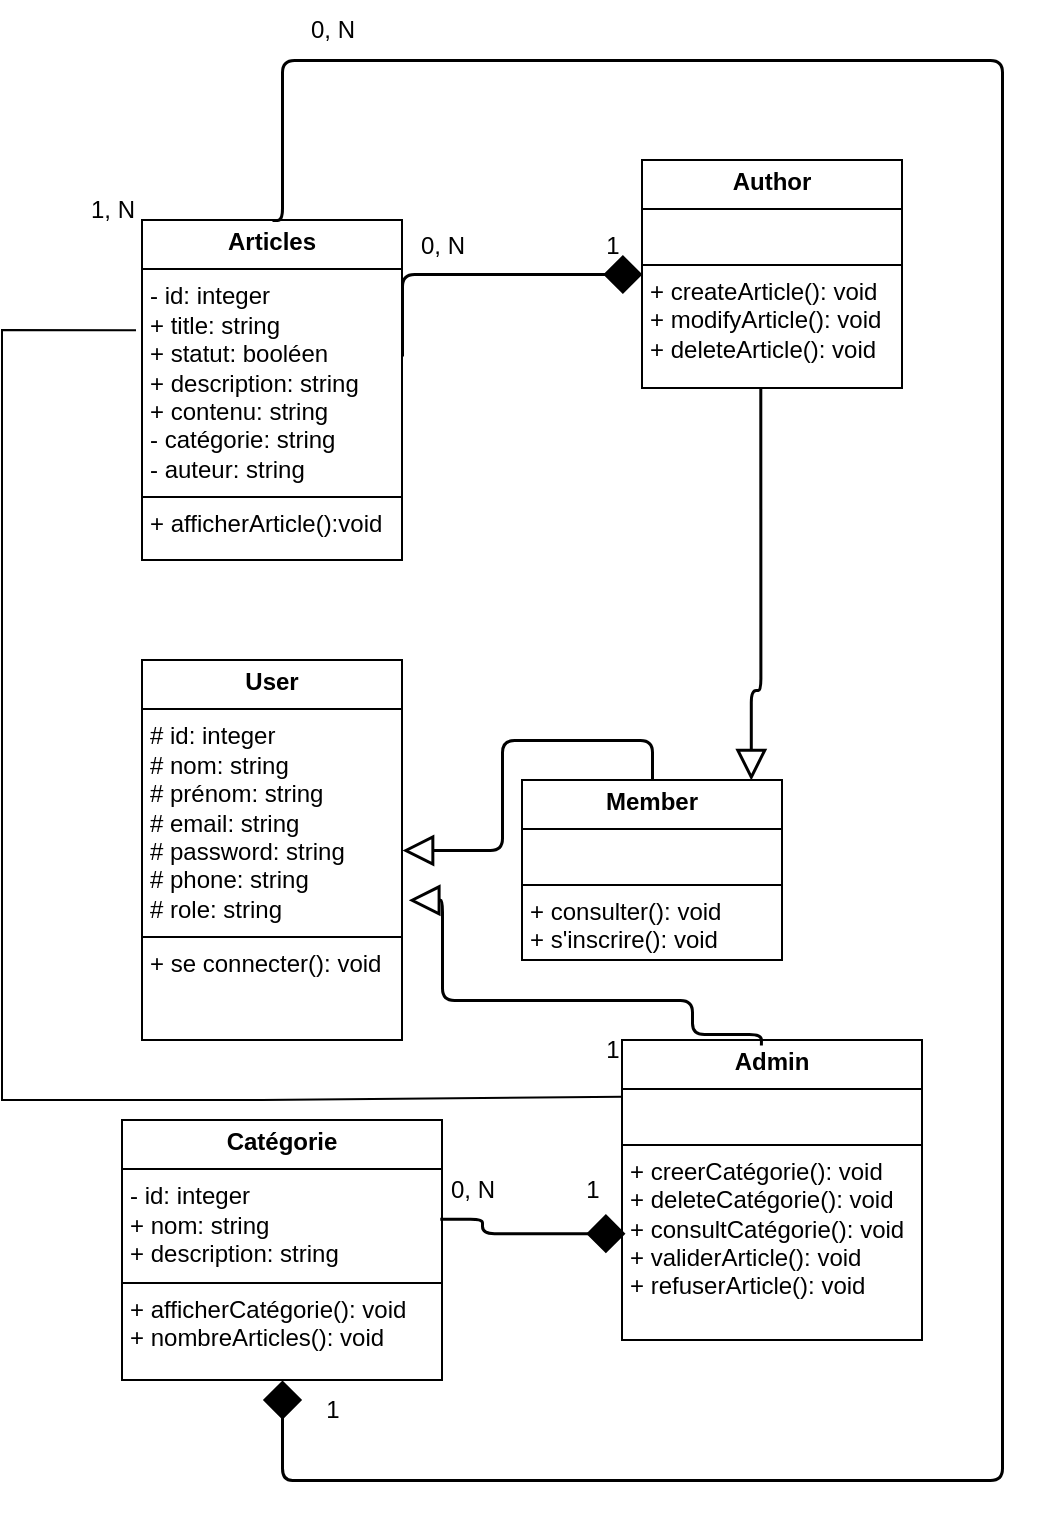<mxfile>
    <diagram id="yM5FyDhno4wTIPrevxW3" name="Page-1">
        <mxGraphModel dx="500" dy="1589" grid="1" gridSize="10" guides="1" tooltips="1" connect="1" arrows="1" fold="1" page="1" pageScale="1" pageWidth="850" pageHeight="1100" background="#ffffff" math="0" shadow="0">
            <root>
                <mxCell id="0"/>
                <mxCell id="1" parent="0"/>
                <mxCell id="2" value="&lt;p style=&quot;margin:0px;margin-top:4px;text-align:center;&quot;&gt;&lt;b&gt;&lt;font color=&quot;#000000&quot;&gt;User&lt;/font&gt;&lt;/b&gt;&lt;/p&gt;&lt;hr size=&quot;1&quot; style=&quot;border-style:solid;&quot;&gt;&lt;p style=&quot;margin:0px;margin-left:4px;&quot;&gt;&lt;font color=&quot;#000000&quot;&gt;# id: integer&lt;/font&gt;&lt;/p&gt;&lt;p style=&quot;margin:0px;margin-left:4px;&quot;&gt;&lt;font color=&quot;#000000&quot;&gt;# nom: string&lt;/font&gt;&lt;/p&gt;&lt;p style=&quot;margin: 0px 0px 0px 4px;&quot;&gt;&lt;font color=&quot;#000000&quot;&gt;# prénom: string&lt;/font&gt;&lt;/p&gt;&lt;p style=&quot;margin:0px;margin-left:4px;&quot;&gt;&lt;font color=&quot;#000000&quot;&gt;# email&lt;span style=&quot;background-color: transparent;&quot;&gt;: string&lt;/span&gt;&lt;/font&gt;&lt;/p&gt;&lt;p style=&quot;margin:0px;margin-left:4px;&quot;&gt;&lt;font color=&quot;#000000&quot;&gt;# password&lt;span style=&quot;background-color: transparent;&quot;&gt;: string&lt;/span&gt;&lt;/font&gt;&lt;/p&gt;&lt;p style=&quot;margin:0px;margin-left:4px;&quot;&gt;&lt;span style=&quot;background-color: transparent;&quot;&gt;&lt;font color=&quot;#000000&quot;&gt;# phone: string&lt;/font&gt;&lt;/span&gt;&lt;/p&gt;&lt;p style=&quot;margin:0px;margin-left:4px;&quot;&gt;&lt;font color=&quot;#000000&quot;&gt;# role: string&lt;/font&gt;&lt;/p&gt;&lt;hr size=&quot;1&quot; style=&quot;border-style:solid;&quot;&gt;&lt;p style=&quot;margin:0px;margin-left:4px;&quot;&gt;&lt;span style=&quot;color: rgb(0, 0, 0); background-color: initial;&quot;&gt;+ se connecter(): void&lt;/span&gt;&lt;br&gt;&lt;/p&gt;&lt;p style=&quot;margin: 0px 0px 0px 4px;&quot;&gt;&lt;br&gt;&lt;/p&gt;" style="verticalAlign=top;align=left;overflow=fill;html=1;whiteSpace=wrap;strokeColor=#000000;fillColor=#FFFFFF;" parent="1" vertex="1">
                    <mxGeometry x="840" y="-600" width="130" height="190" as="geometry"/>
                </mxCell>
                <mxCell id="3" value="&lt;p style=&quot;margin:0px;margin-top:4px;text-align:center;&quot;&gt;&lt;b&gt;&lt;font color=&quot;#000000&quot;&gt;Member&lt;/font&gt;&lt;/b&gt;&lt;/p&gt;&lt;hr size=&quot;1&quot; style=&quot;border-style:solid;&quot;&gt;&lt;p style=&quot;margin:0px;margin-left:4px;&quot;&gt;&lt;font color=&quot;#000000&quot;&gt;&lt;br&gt;&lt;/font&gt;&lt;/p&gt;&lt;hr size=&quot;1&quot; style=&quot;border-style:solid;&quot;&gt;&lt;p style=&quot;margin:0px;margin-left:4px;&quot;&gt;&lt;font color=&quot;#000000&quot;&gt;+ consulter(): void&lt;/font&gt;&lt;/p&gt;&lt;p style=&quot;margin:0px;margin-left:4px;&quot;&gt;&lt;font color=&quot;#000000&quot;&gt;+ s'inscrire(): void&lt;/font&gt;&lt;/p&gt;" style="verticalAlign=top;align=left;overflow=fill;html=1;whiteSpace=wrap;strokeColor=#000000;fillColor=#FFFFFF;" parent="1" vertex="1">
                    <mxGeometry x="1030" y="-540" width="130" height="90" as="geometry"/>
                </mxCell>
                <mxCell id="4" value="&lt;p style=&quot;margin:0px;margin-top:4px;text-align:center;&quot;&gt;&lt;b&gt;&lt;font color=&quot;#000000&quot;&gt;Author&lt;/font&gt;&lt;/b&gt;&lt;/p&gt;&lt;hr size=&quot;1&quot; style=&quot;border-style:solid;&quot;&gt;&lt;p style=&quot;margin:0px;margin-left:4px;&quot;&gt;&lt;font color=&quot;#000000&quot;&gt;&lt;br&gt;&lt;/font&gt;&lt;/p&gt;&lt;hr size=&quot;1&quot; style=&quot;border-style:solid;&quot;&gt;&lt;p style=&quot;margin: 0px 0px 0px 4px;&quot;&gt;&lt;font color=&quot;#000000&quot;&gt;+ createArticle(): void&lt;/font&gt;&lt;/p&gt;&lt;p style=&quot;margin: 0px 0px 0px 4px;&quot;&gt;&lt;font color=&quot;#000000&quot;&gt;+ modifyArticle(): void&lt;/font&gt;&lt;/p&gt;&lt;p style=&quot;margin: 0px 0px 0px 4px;&quot;&gt;&lt;font color=&quot;#000000&quot;&gt;+ deleteArticle(): void&lt;/font&gt;&lt;/p&gt;" style="verticalAlign=top;align=left;overflow=fill;html=1;whiteSpace=wrap;fillColor=#FFFF;strokeColor=#000000;" parent="1" vertex="1">
                    <mxGeometry x="1090" y="-850" width="130" height="114" as="geometry"/>
                </mxCell>
                <mxCell id="5" value="&lt;p style=&quot;margin:0px;margin-top:4px;text-align:center;&quot;&gt;&lt;b&gt;&lt;font color=&quot;#000000&quot;&gt;Admin&lt;/font&gt;&lt;/b&gt;&lt;/p&gt;&lt;hr size=&quot;1&quot; style=&quot;border-style:solid;&quot;&gt;&lt;p style=&quot;margin:0px;margin-left:4px;&quot;&gt;&lt;font color=&quot;#000000&quot;&gt;&lt;br&gt;&lt;/font&gt;&lt;/p&gt;&lt;hr size=&quot;1&quot; style=&quot;border-style:solid;&quot;&gt;&lt;p style=&quot;margin:0px;margin-left:4px;&quot;&gt;&lt;font color=&quot;#000000&quot;&gt;+ creerCatégorie(): void&lt;/font&gt;&lt;/p&gt;&lt;p style=&quot;margin:0px;margin-left:4px;&quot;&gt;&lt;span style=&quot;color: rgb(0, 0, 0); background-color: initial;&quot;&gt;+ deleteCatégorie&lt;/span&gt;&lt;span style=&quot;color: rgb(0, 0, 0); background-color: transparent;&quot;&gt;(): void&lt;/span&gt;&lt;br&gt;&lt;/p&gt;&lt;p style=&quot;margin:0px;margin-left:4px;&quot;&gt;&lt;font color=&quot;#000000&quot;&gt;+ consultCatégorie&lt;span style=&quot;background-color: transparent;&quot;&gt;(): void&lt;/span&gt;&lt;/font&gt;&lt;/p&gt;&lt;p style=&quot;margin:0px;margin-left:4px;&quot;&gt;&lt;font color=&quot;#000000&quot;&gt;+ validerArticle&lt;span style=&quot;background-color: transparent;&quot;&gt;(): void&lt;/span&gt;&lt;/font&gt;&lt;/p&gt;&lt;p style=&quot;margin:0px;margin-left:4px;&quot;&gt;&lt;font color=&quot;#000000&quot;&gt;+ refuserArticle&lt;span style=&quot;background-color: transparent;&quot;&gt;(): void&lt;/span&gt;&lt;/font&gt;&lt;/p&gt;&lt;p style=&quot;margin:0px;margin-left:4px;&quot;&gt;&lt;font color=&quot;#000000&quot;&gt;&lt;span style=&quot;background-color: transparent;&quot;&gt;&lt;br&gt;&lt;/span&gt;&lt;/font&gt;&lt;/p&gt;" style="verticalAlign=top;align=left;overflow=fill;html=1;whiteSpace=wrap;strokeColor=#000000;fillColor=#FFFFFF;" parent="1" vertex="1">
                    <mxGeometry x="1080" y="-410" width="150" height="150" as="geometry"/>
                </mxCell>
                <mxCell id="6" value="&lt;p style=&quot;margin:0px;margin-top:4px;text-align:center;&quot;&gt;&lt;b&gt;&lt;font color=&quot;#000000&quot;&gt;Articles&lt;/font&gt;&lt;/b&gt;&lt;/p&gt;&lt;hr size=&quot;1&quot; style=&quot;border-style:solid;&quot;&gt;&lt;p style=&quot;margin:0px;margin-left:4px;&quot;&gt;&lt;font color=&quot;#000000&quot;&gt;- id: integer&lt;/font&gt;&lt;/p&gt;&lt;p style=&quot;margin:0px;margin-left:4px;&quot;&gt;&lt;font color=&quot;#000000&quot;&gt;+ title: string&lt;/font&gt;&lt;/p&gt;&lt;p style=&quot;margin:0px;margin-left:4px;&quot;&gt;&lt;font color=&quot;#000000&quot;&gt;+ statut: booléen&lt;/font&gt;&lt;/p&gt;&lt;p style=&quot;margin:0px;margin-left:4px;&quot;&gt;&lt;font color=&quot;#000000&quot;&gt;+ description: string&lt;/font&gt;&lt;/p&gt;&lt;p style=&quot;margin:0px;margin-left:4px;&quot;&gt;&lt;font color=&quot;#000000&quot;&gt;+ contenu: string&lt;/font&gt;&lt;/p&gt;&lt;p style=&quot;margin:0px;margin-left:4px;&quot;&gt;&lt;span style=&quot;color: rgb(0, 0, 0); background-color: initial;&quot;&gt;- catégorie: string&lt;/span&gt;&lt;br&gt;&lt;/p&gt;&lt;p style=&quot;margin:0px;margin-left:4px;&quot;&gt;&lt;font color=&quot;#000000&quot;&gt;- auteur: string&lt;/font&gt;&lt;/p&gt;&lt;hr size=&quot;1&quot; style=&quot;border-style:solid;&quot;&gt;&lt;p style=&quot;margin:0px;margin-left:4px;&quot;&gt;&lt;span style=&quot;color: rgb(0, 0, 0); background-color: initial;&quot;&gt;+ afficherArticle():void&lt;/span&gt;&lt;br&gt;&lt;/p&gt;&lt;br&gt;&lt;p style=&quot;margin:0px;margin-left:4px;&quot;&gt;&lt;br&gt;&lt;/p&gt;" style="verticalAlign=top;align=left;overflow=fill;html=1;whiteSpace=wrap;fillColor=#FFFFFF;strokeColor=#000000;" parent="1" vertex="1">
                    <mxGeometry x="840" y="-820" width="130" height="170" as="geometry"/>
                </mxCell>
                <mxCell id="7" value="&lt;p style=&quot;margin:0px;margin-top:4px;text-align:center;&quot;&gt;&lt;b&gt;&lt;font color=&quot;#000000&quot;&gt;Catégorie&lt;/font&gt;&lt;/b&gt;&lt;/p&gt;&lt;hr size=&quot;1&quot; style=&quot;border-style:solid;&quot;&gt;&lt;p style=&quot;margin:0px;margin-left:4px;&quot;&gt;&lt;font color=&quot;#000000&quot;&gt;- id: integer&lt;/font&gt;&lt;/p&gt;&lt;p style=&quot;margin:0px;margin-left:4px;&quot;&gt;&lt;font color=&quot;#000000&quot;&gt;+ nom: string&lt;/font&gt;&lt;/p&gt;&lt;p style=&quot;margin:0px;margin-left:4px;&quot;&gt;&lt;font color=&quot;#000000&quot;&gt;+ description: string&lt;/font&gt;&lt;/p&gt;&lt;hr size=&quot;1&quot; style=&quot;border-style:solid;&quot;&gt;&lt;p style=&quot;margin:0px;margin-left:4px;&quot;&gt;&lt;font color=&quot;#000000&quot;&gt;+ afficherCatégorie&lt;span style=&quot;background-color: transparent;&quot;&gt;(): void&lt;/span&gt;&lt;/font&gt;&lt;/p&gt;&lt;p style=&quot;margin:0px;margin-left:4px;&quot;&gt;&lt;font color=&quot;#000000&quot;&gt;+ nombreArticles&lt;span style=&quot;background-color: transparent;&quot;&gt;(): void&lt;/span&gt;&lt;/font&gt;&lt;/p&gt;" style="verticalAlign=top;align=left;overflow=fill;html=1;whiteSpace=wrap;strokeColor=#000000;fillColor=#FFFFFF;" parent="1" vertex="1">
                    <mxGeometry x="830" y="-370" width="160" height="130" as="geometry"/>
                </mxCell>
                <mxCell id="8" value="" style="html=1;jettySize=18;whiteSpace=wrap;fontSize=13;strokeColor=#000000;strokeWidth=1.5;rounded=1;arcSize=12;edgeStyle=orthogonalEdgeStyle;startArrow=block;startFill=0;startSize=12;endArrow=none;entryX=0.5;entryY=0;lucidId=.yJyT438RPJM;entryDx=0;entryDy=0;exitX=1;exitY=0.5;exitDx=0;exitDy=0;" parent="1" source="2" target="3" edge="1">
                    <mxGeometry width="100" height="100" relative="1" as="geometry">
                        <Array as="points">
                            <mxPoint x="1020" y="-505"/>
                            <mxPoint x="1020" y="-560"/>
                            <mxPoint x="1095" y="-560"/>
                        </Array>
                        <mxPoint x="970" y="-600" as="sourcePoint"/>
                        <mxPoint x="1100" y="-620" as="targetPoint"/>
                    </mxGeometry>
                </mxCell>
                <mxCell id="9" value="" style="html=1;jettySize=18;whiteSpace=wrap;fontSize=13;strokeColor=#000000;strokeWidth=1.5;rounded=1;arcSize=12;edgeStyle=orthogonalEdgeStyle;startArrow=block;startFill=0;startSize=12;endArrow=none;entryX=0.455;entryY=0.994;lucidId=.yJyT438RPJM;entryDx=0;entryDy=0;exitX=0.88;exitY=0;exitDx=0;exitDy=0;entryPerimeter=0;exitPerimeter=0;" parent="1" source="3" target="4" edge="1">
                    <mxGeometry width="100" height="100" relative="1" as="geometry">
                        <Array as="points">
                            <mxPoint x="1144" y="-585"/>
                            <mxPoint x="1149" y="-585"/>
                        </Array>
                        <mxPoint x="1030" y="-585.03" as="sourcePoint"/>
                        <mxPoint x="1155" y="-620.03" as="targetPoint"/>
                    </mxGeometry>
                </mxCell>
                <mxCell id="10" value="" style="html=1;jettySize=18;whiteSpace=wrap;fontSize=13;strokeColor=#000000;strokeWidth=1.5;rounded=1;arcSize=12;edgeStyle=orthogonalEdgeStyle;startArrow=block;startFill=0;startSize=12;endArrow=none;lucidId=.yJyT438RPJM;exitX=1.024;exitY=0.631;exitDx=0;exitDy=0;exitPerimeter=0;entryX=0.463;entryY=0.017;entryDx=0;entryDy=0;entryPerimeter=0;" parent="1" source="2" target="5" edge="1">
                    <mxGeometry width="100" height="100" relative="1" as="geometry">
                        <Array as="points">
                            <mxPoint x="990" y="-480"/>
                            <mxPoint x="990" y="-430"/>
                            <mxPoint x="1115" y="-430"/>
                            <mxPoint x="1115" y="-413"/>
                            <mxPoint x="1149" y="-413"/>
                        </Array>
                        <mxPoint x="990" y="-485" as="sourcePoint"/>
                        <mxPoint x="1152" y="-413" as="targetPoint"/>
                    </mxGeometry>
                </mxCell>
                <mxCell id="11" value="" style="html=1;jettySize=18;whiteSpace=wrap;fontSize=13;strokeColor=#000000;strokeWidth=1.5;rounded=1;arcSize=12;edgeStyle=orthogonalEdgeStyle;startArrow=diamond;startFill=1;startSize=16;endArrow=none;exitX=0;exitY=0.5;entryX=1;entryY=0.4;entryPerimeter=0;lucidId=.yJyT438RPJM;entryDx=0;entryDy=0;exitDx=0;exitDy=0;" parent="1" source="4" target="6" edge="1">
                    <mxGeometry width="100" height="100" relative="1" as="geometry">
                        <Array as="points">
                            <mxPoint x="970" y="-793"/>
                        </Array>
                        <mxPoint x="1435" y="-106" as="sourcePoint"/>
                        <mxPoint x="1270" y="-340" as="targetPoint"/>
                    </mxGeometry>
                </mxCell>
                <mxCell id="12" value="" style="html=1;jettySize=18;whiteSpace=wrap;fontSize=13;strokeColor=#000000;strokeWidth=1.5;rounded=1;arcSize=12;edgeStyle=orthogonalEdgeStyle;startArrow=diamond;startFill=1;startSize=16;endArrow=none;entryX=0.5;entryY=0;lucidId=.yJyT438RPJM;entryDx=0;entryDy=0;exitX=0.5;exitY=1;exitDx=0;exitDy=0;" parent="1" source="7" target="6" edge="1">
                    <mxGeometry width="100" height="100" relative="1" as="geometry">
                        <Array as="points">
                            <mxPoint x="920" y="-190"/>
                            <mxPoint x="1270" y="-190"/>
                            <mxPoint x="1270" y="-900"/>
                            <mxPoint x="910" y="-900"/>
                            <mxPoint x="910" y="-890"/>
                        </Array>
                        <mxPoint x="1400" y="-130" as="sourcePoint"/>
                        <mxPoint x="910" y="-897" as="targetPoint"/>
                    </mxGeometry>
                </mxCell>
                <mxCell id="13" value="" style="html=1;jettySize=18;whiteSpace=wrap;fontSize=13;strokeColor=#000000;strokeWidth=1.5;rounded=1;arcSize=12;edgeStyle=orthogonalEdgeStyle;startArrow=diamond;startFill=1;startSize=16;endArrow=none;exitX=0.01;exitY=0.644;entryX=0.993;entryY=0.38;entryPerimeter=0;lucidId=.yJyT438RPJM;entryDx=0;entryDy=0;exitDx=0;exitDy=0;exitPerimeter=0;" parent="1" source="5" target="7" edge="1">
                    <mxGeometry width="100" height="100" relative="1" as="geometry">
                        <Array as="points">
                            <mxPoint x="1010" y="-313"/>
                            <mxPoint x="1010" y="-321"/>
                        </Array>
                        <mxPoint x="1120" y="-320" as="sourcePoint"/>
                        <mxPoint x="1000" y="-317" as="targetPoint"/>
                    </mxGeometry>
                </mxCell>
                <mxCell id="14" value="&lt;font color=&quot;#000000&quot;&gt;1&lt;/font&gt;" style="text;html=1;align=center;verticalAlign=middle;resizable=0;points=[];autosize=1;strokeColor=none;fillColor=none;" parent="1" vertex="1">
                    <mxGeometry x="1060" y="-822" width="30" height="30" as="geometry"/>
                </mxCell>
                <mxCell id="15" value="&lt;font color=&quot;#000000&quot;&gt;0, N&lt;/font&gt;" style="text;html=1;align=center;verticalAlign=middle;resizable=0;points=[];autosize=1;strokeColor=none;fillColor=none;" parent="1" vertex="1">
                    <mxGeometry x="965" y="-822" width="50" height="30" as="geometry"/>
                </mxCell>
                <mxCell id="16" value="&lt;font color=&quot;#000000&quot;&gt;1&lt;/font&gt;" style="text;html=1;align=center;verticalAlign=middle;resizable=0;points=[];autosize=1;strokeColor=none;fillColor=none;" parent="1" vertex="1">
                    <mxGeometry x="1050" y="-350" width="30" height="30" as="geometry"/>
                </mxCell>
                <mxCell id="17" value="&lt;font color=&quot;#000000&quot;&gt;0, N&lt;/font&gt;" style="text;html=1;align=center;verticalAlign=middle;resizable=0;points=[];autosize=1;strokeColor=none;fillColor=none;" parent="1" vertex="1">
                    <mxGeometry x="980" y="-350" width="50" height="30" as="geometry"/>
                </mxCell>
                <mxCell id="18" value="&lt;font color=&quot;#000000&quot;&gt;1&lt;/font&gt;" style="text;html=1;align=center;verticalAlign=middle;resizable=0;points=[];autosize=1;strokeColor=none;fillColor=none;" parent="1" vertex="1">
                    <mxGeometry x="920" y="-240" width="30" height="30" as="geometry"/>
                </mxCell>
                <mxCell id="19" value="&lt;font color=&quot;#000000&quot;&gt;0, N&lt;/font&gt;" style="text;html=1;align=center;verticalAlign=middle;resizable=0;points=[];autosize=1;strokeColor=none;fillColor=none;" parent="1" vertex="1">
                    <mxGeometry x="910" y="-930" width="50" height="30" as="geometry"/>
                </mxCell>
                <mxCell id="20" value="" style="endArrow=none;html=1;rounded=0;entryX=0.003;entryY=0.189;entryDx=0;entryDy=0;entryPerimeter=0;exitX=-0.023;exitY=0.324;exitDx=0;exitDy=0;exitPerimeter=0;strokeColor=#000000;" parent="1" source="6" target="5" edge="1">
                    <mxGeometry width="50" height="50" relative="1" as="geometry">
                        <mxPoint x="810" y="-811.032" as="sourcePoint"/>
                        <mxPoint x="900" y="-390" as="targetPoint"/>
                        <Array as="points">
                            <mxPoint x="770" y="-765"/>
                            <mxPoint x="770" y="-380"/>
                            <mxPoint x="900" y="-380"/>
                        </Array>
                    </mxGeometry>
                </mxCell>
                <mxCell id="21" value="&lt;font color=&quot;#000000&quot;&gt;1&lt;/font&gt;" style="text;html=1;align=center;verticalAlign=middle;resizable=0;points=[];autosize=1;strokeColor=none;fillColor=none;" parent="1" vertex="1">
                    <mxGeometry x="1060" y="-420" width="30" height="30" as="geometry"/>
                </mxCell>
                <mxCell id="22" value="&lt;font color=&quot;#000000&quot;&gt;1, N&lt;/font&gt;" style="text;html=1;align=center;verticalAlign=middle;resizable=0;points=[];autosize=1;strokeColor=none;fillColor=none;" parent="1" vertex="1">
                    <mxGeometry x="800" y="-840" width="50" height="30" as="geometry"/>
                </mxCell>
            </root>
        </mxGraphModel>
    </diagram>
</mxfile>